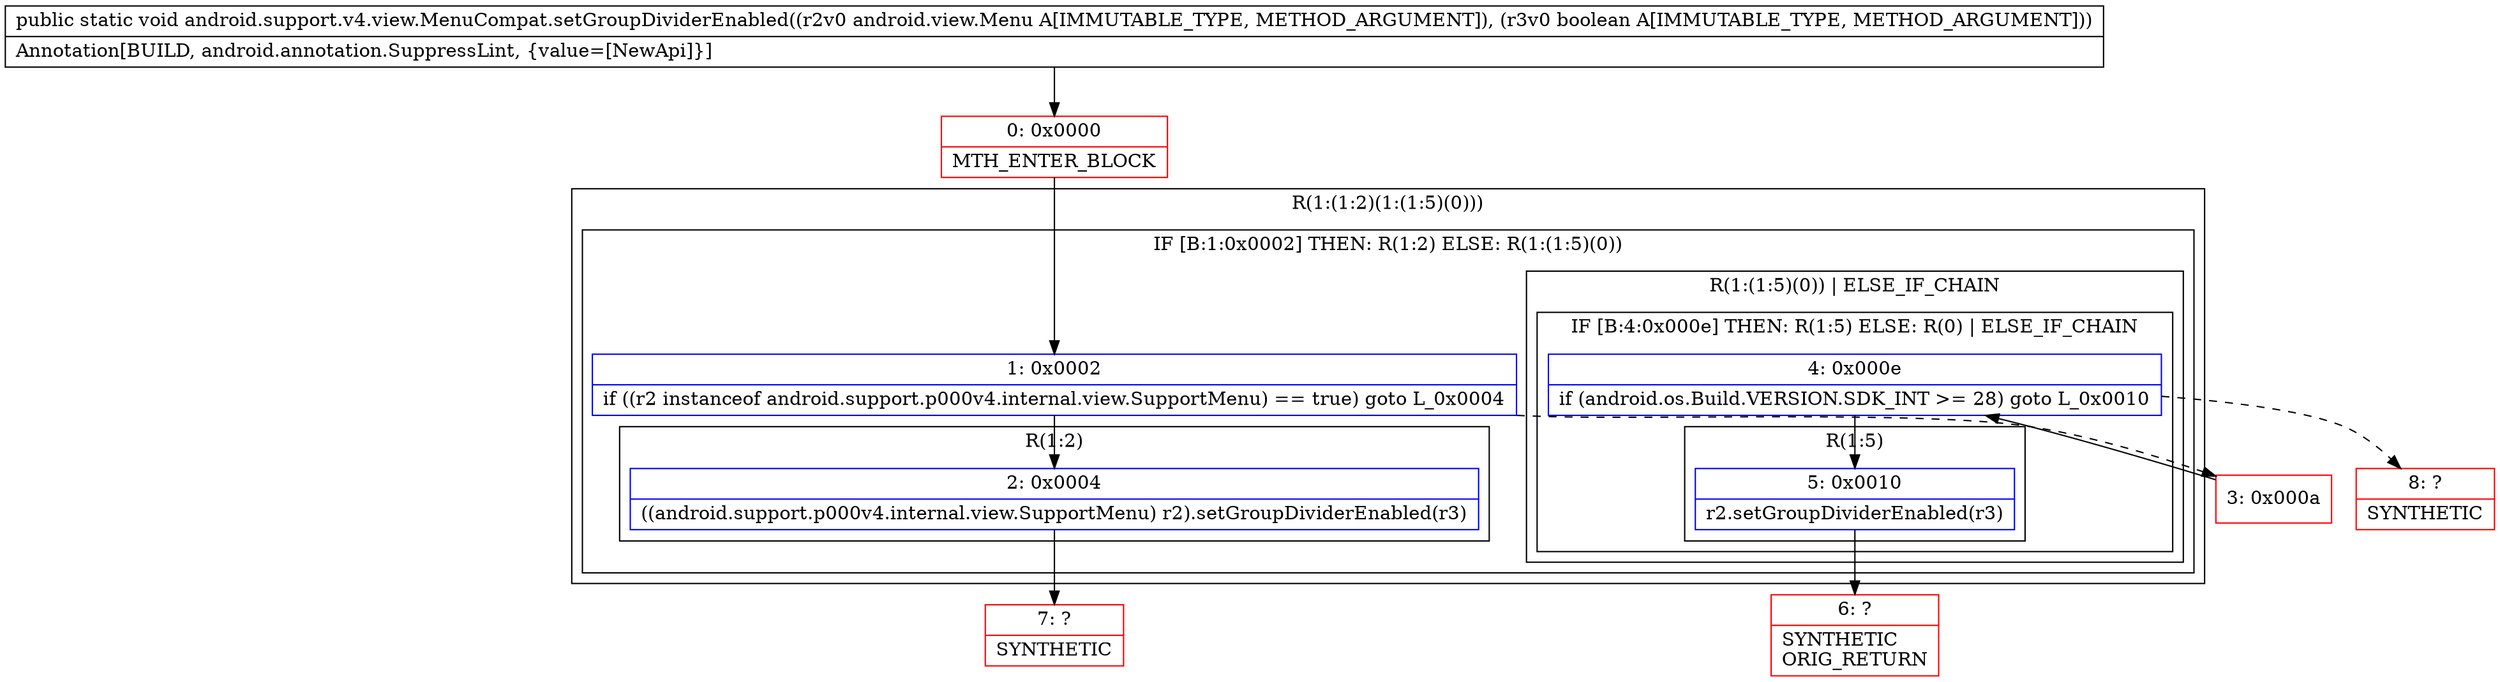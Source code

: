 digraph "CFG forandroid.support.v4.view.MenuCompat.setGroupDividerEnabled(Landroid\/view\/Menu;Z)V" {
subgraph cluster_Region_1322012355 {
label = "R(1:(1:2)(1:(1:5)(0)))";
node [shape=record,color=blue];
subgraph cluster_IfRegion_1203823653 {
label = "IF [B:1:0x0002] THEN: R(1:2) ELSE: R(1:(1:5)(0))";
node [shape=record,color=blue];
Node_1 [shape=record,label="{1\:\ 0x0002|if ((r2 instanceof android.support.p000v4.internal.view.SupportMenu) == true) goto L_0x0004\l}"];
subgraph cluster_Region_1614073005 {
label = "R(1:2)";
node [shape=record,color=blue];
Node_2 [shape=record,label="{2\:\ 0x0004|((android.support.p000v4.internal.view.SupportMenu) r2).setGroupDividerEnabled(r3)\l}"];
}
subgraph cluster_Region_903368285 {
label = "R(1:(1:5)(0)) | ELSE_IF_CHAIN\l";
node [shape=record,color=blue];
subgraph cluster_IfRegion_424584307 {
label = "IF [B:4:0x000e] THEN: R(1:5) ELSE: R(0) | ELSE_IF_CHAIN\l";
node [shape=record,color=blue];
Node_4 [shape=record,label="{4\:\ 0x000e|if (android.os.Build.VERSION.SDK_INT \>= 28) goto L_0x0010\l}"];
subgraph cluster_Region_1508870835 {
label = "R(1:5)";
node [shape=record,color=blue];
Node_5 [shape=record,label="{5\:\ 0x0010|r2.setGroupDividerEnabled(r3)\l}"];
}
subgraph cluster_Region_527987847 {
label = "R(0)";
node [shape=record,color=blue];
}
}
}
}
}
Node_0 [shape=record,color=red,label="{0\:\ 0x0000|MTH_ENTER_BLOCK\l}"];
Node_3 [shape=record,color=red,label="{3\:\ 0x000a}"];
Node_6 [shape=record,color=red,label="{6\:\ ?|SYNTHETIC\lORIG_RETURN\l}"];
Node_7 [shape=record,color=red,label="{7\:\ ?|SYNTHETIC\l}"];
Node_8 [shape=record,color=red,label="{8\:\ ?|SYNTHETIC\l}"];
MethodNode[shape=record,label="{public static void android.support.v4.view.MenuCompat.setGroupDividerEnabled((r2v0 android.view.Menu A[IMMUTABLE_TYPE, METHOD_ARGUMENT]), (r3v0 boolean A[IMMUTABLE_TYPE, METHOD_ARGUMENT]))  | Annotation[BUILD, android.annotation.SuppressLint, \{value=[NewApi]\}]\l}"];
MethodNode -> Node_0;
Node_1 -> Node_2;
Node_1 -> Node_3[style=dashed];
Node_2 -> Node_7;
Node_4 -> Node_5;
Node_4 -> Node_8[style=dashed];
Node_5 -> Node_6;
Node_0 -> Node_1;
Node_3 -> Node_4;
}


